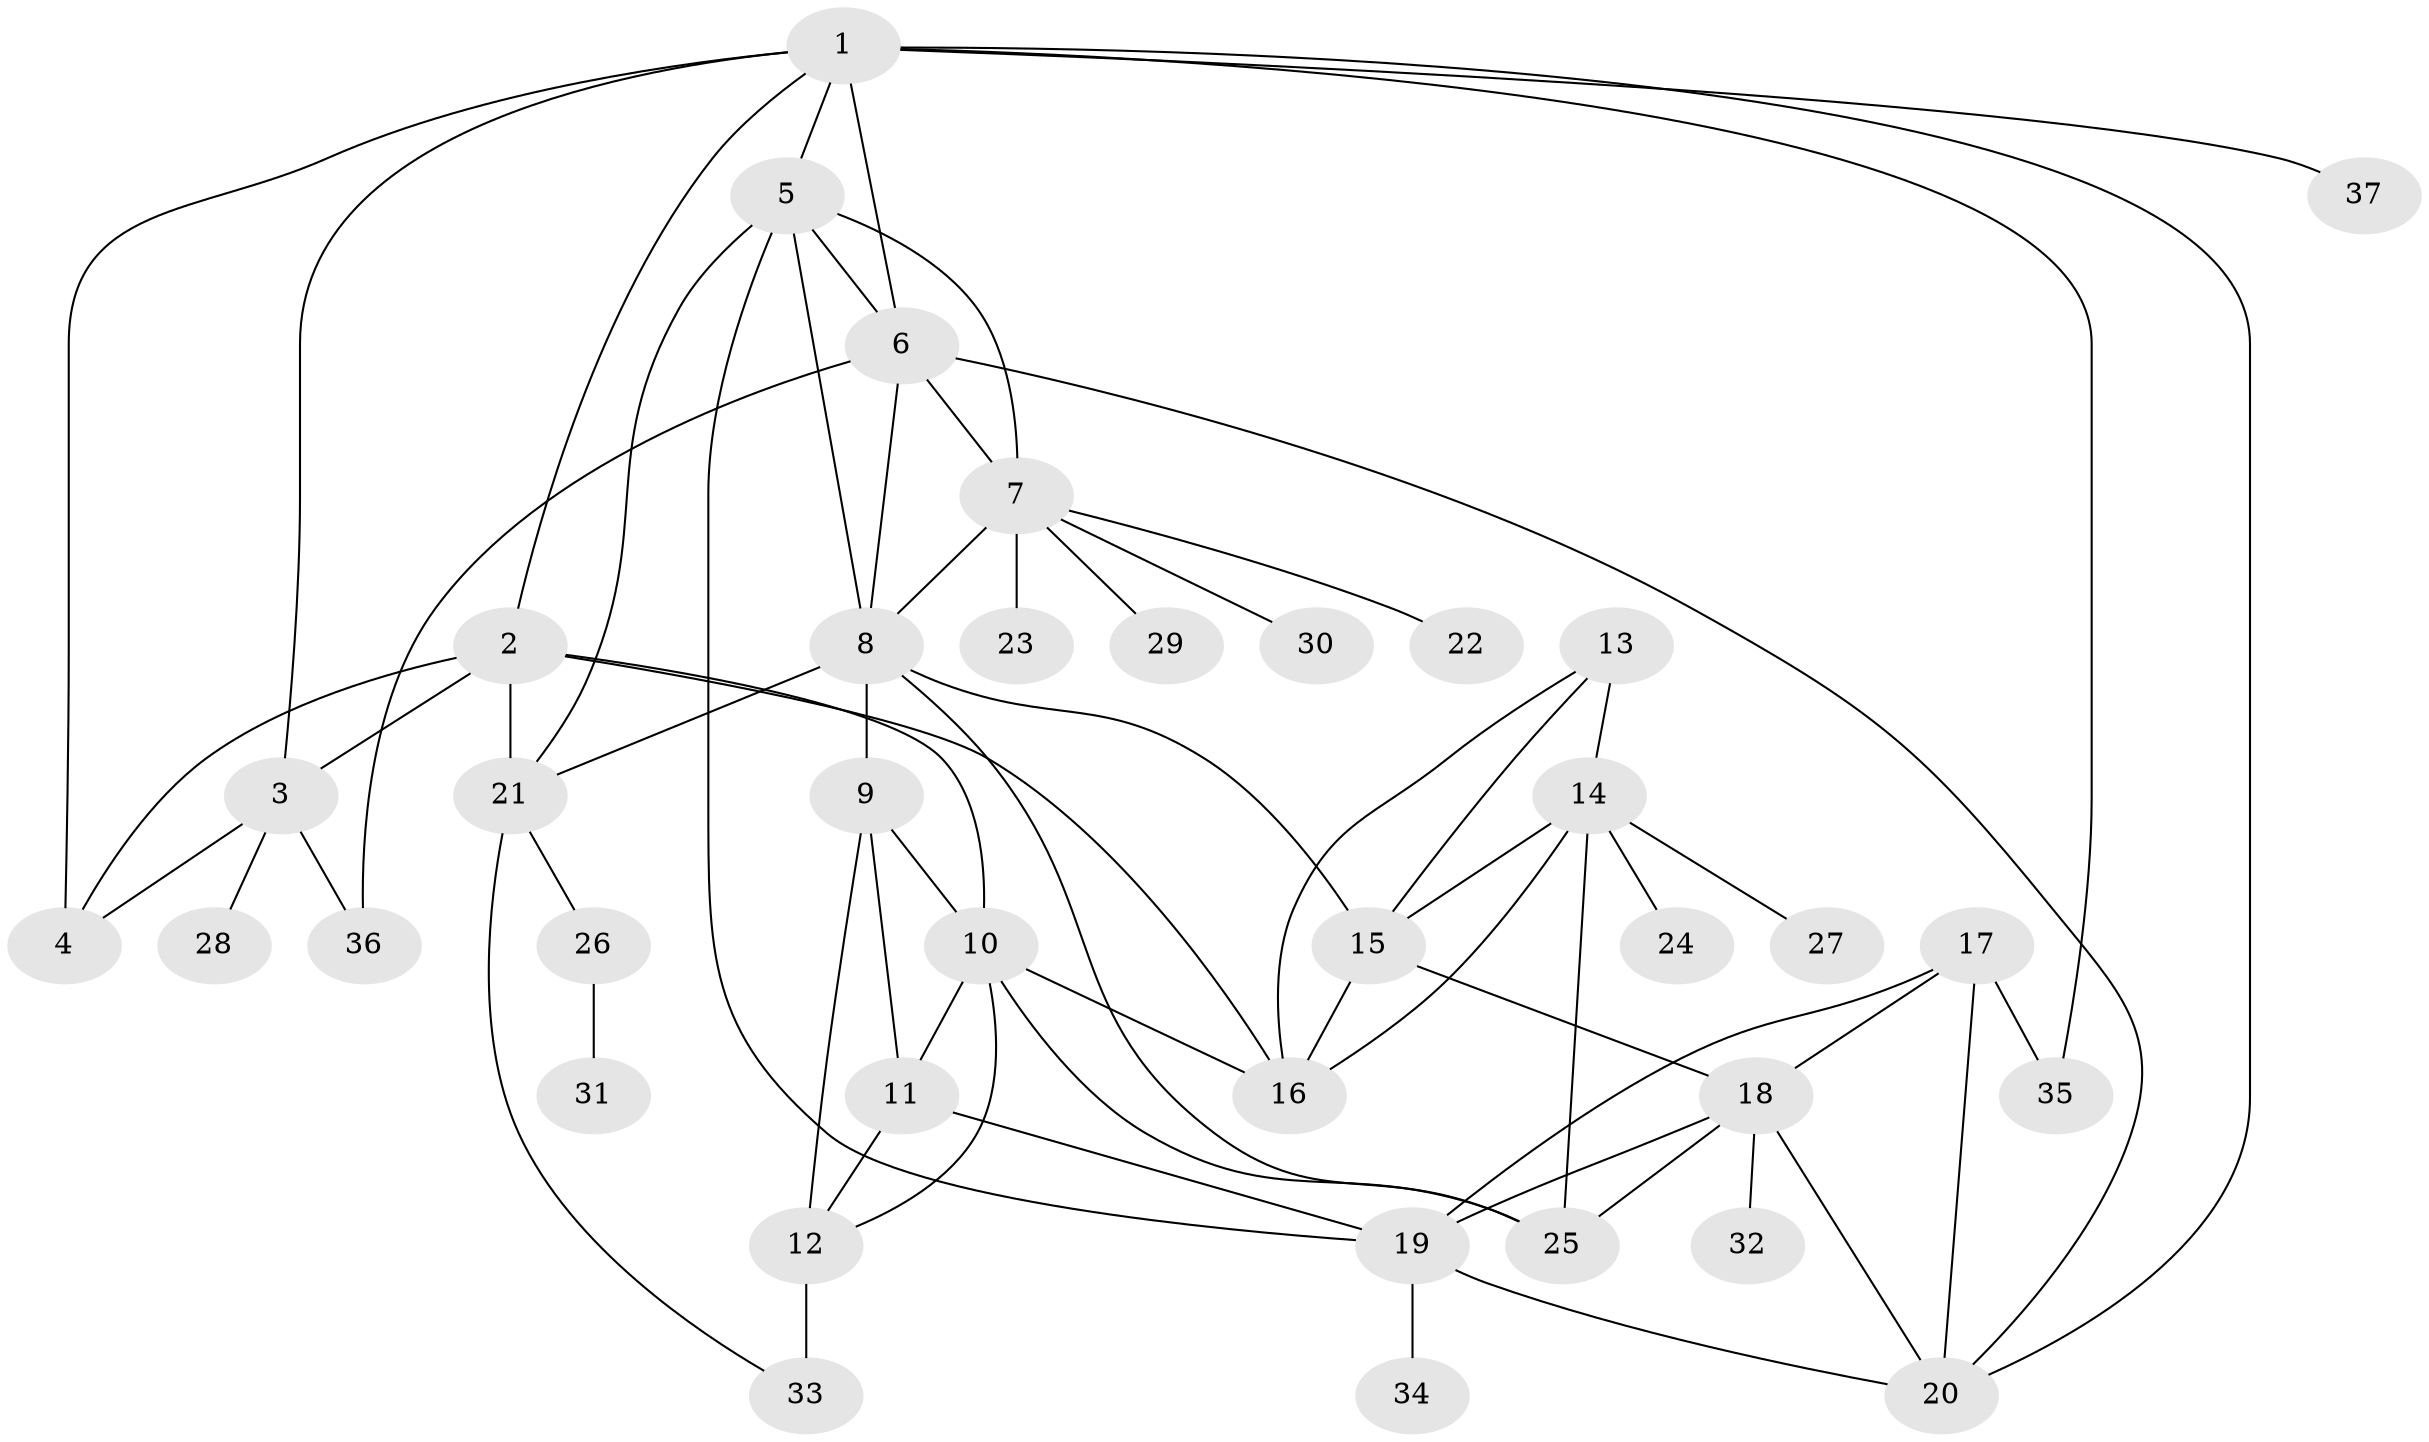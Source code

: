 // original degree distribution, {9: 0.03333333333333333, 10: 0.022222222222222223, 6: 0.03333333333333333, 5: 0.022222222222222223, 7: 0.07777777777777778, 3: 0.06666666666666667, 11: 0.011111111111111112, 4: 0.022222222222222223, 1: 0.5444444444444444, 2: 0.16666666666666666}
// Generated by graph-tools (version 1.1) at 2025/52/03/04/25 22:52:14]
// undirected, 37 vertices, 67 edges
graph export_dot {
  node [color=gray90,style=filled];
  1;
  2;
  3;
  4;
  5;
  6;
  7;
  8;
  9;
  10;
  11;
  12;
  13;
  14;
  15;
  16;
  17;
  18;
  19;
  20;
  21;
  22;
  23;
  24;
  25;
  26;
  27;
  28;
  29;
  30;
  31;
  32;
  33;
  34;
  35;
  36;
  37;
  1 -- 2 [weight=1.0];
  1 -- 3 [weight=1.0];
  1 -- 4 [weight=1.0];
  1 -- 5 [weight=1.0];
  1 -- 6 [weight=1.0];
  1 -- 20 [weight=1.0];
  1 -- 35 [weight=1.0];
  1 -- 37 [weight=1.0];
  2 -- 3 [weight=1.0];
  2 -- 4 [weight=1.0];
  2 -- 10 [weight=1.0];
  2 -- 16 [weight=1.0];
  2 -- 21 [weight=4.0];
  3 -- 4 [weight=1.0];
  3 -- 28 [weight=1.0];
  3 -- 36 [weight=1.0];
  5 -- 6 [weight=1.0];
  5 -- 7 [weight=1.0];
  5 -- 8 [weight=1.0];
  5 -- 19 [weight=1.0];
  5 -- 21 [weight=1.0];
  6 -- 7 [weight=1.0];
  6 -- 8 [weight=4.0];
  6 -- 20 [weight=1.0];
  6 -- 36 [weight=1.0];
  7 -- 8 [weight=1.0];
  7 -- 22 [weight=1.0];
  7 -- 23 [weight=3.0];
  7 -- 29 [weight=1.0];
  7 -- 30 [weight=1.0];
  8 -- 9 [weight=1.0];
  8 -- 15 [weight=1.0];
  8 -- 21 [weight=1.0];
  8 -- 25 [weight=1.0];
  9 -- 10 [weight=1.0];
  9 -- 11 [weight=1.0];
  9 -- 12 [weight=1.0];
  10 -- 11 [weight=1.0];
  10 -- 12 [weight=1.0];
  10 -- 16 [weight=1.0];
  10 -- 25 [weight=1.0];
  11 -- 12 [weight=1.0];
  11 -- 19 [weight=1.0];
  12 -- 33 [weight=3.0];
  13 -- 14 [weight=1.0];
  13 -- 15 [weight=1.0];
  13 -- 16 [weight=1.0];
  14 -- 15 [weight=1.0];
  14 -- 16 [weight=1.0];
  14 -- 24 [weight=1.0];
  14 -- 25 [weight=1.0];
  14 -- 27 [weight=1.0];
  15 -- 16 [weight=1.0];
  15 -- 18 [weight=1.0];
  17 -- 18 [weight=1.0];
  17 -- 19 [weight=1.0];
  17 -- 20 [weight=1.0];
  17 -- 35 [weight=1.0];
  18 -- 19 [weight=1.0];
  18 -- 20 [weight=1.0];
  18 -- 25 [weight=1.0];
  18 -- 32 [weight=1.0];
  19 -- 20 [weight=1.0];
  19 -- 34 [weight=1.0];
  21 -- 26 [weight=1.0];
  21 -- 33 [weight=1.0];
  26 -- 31 [weight=1.0];
}
